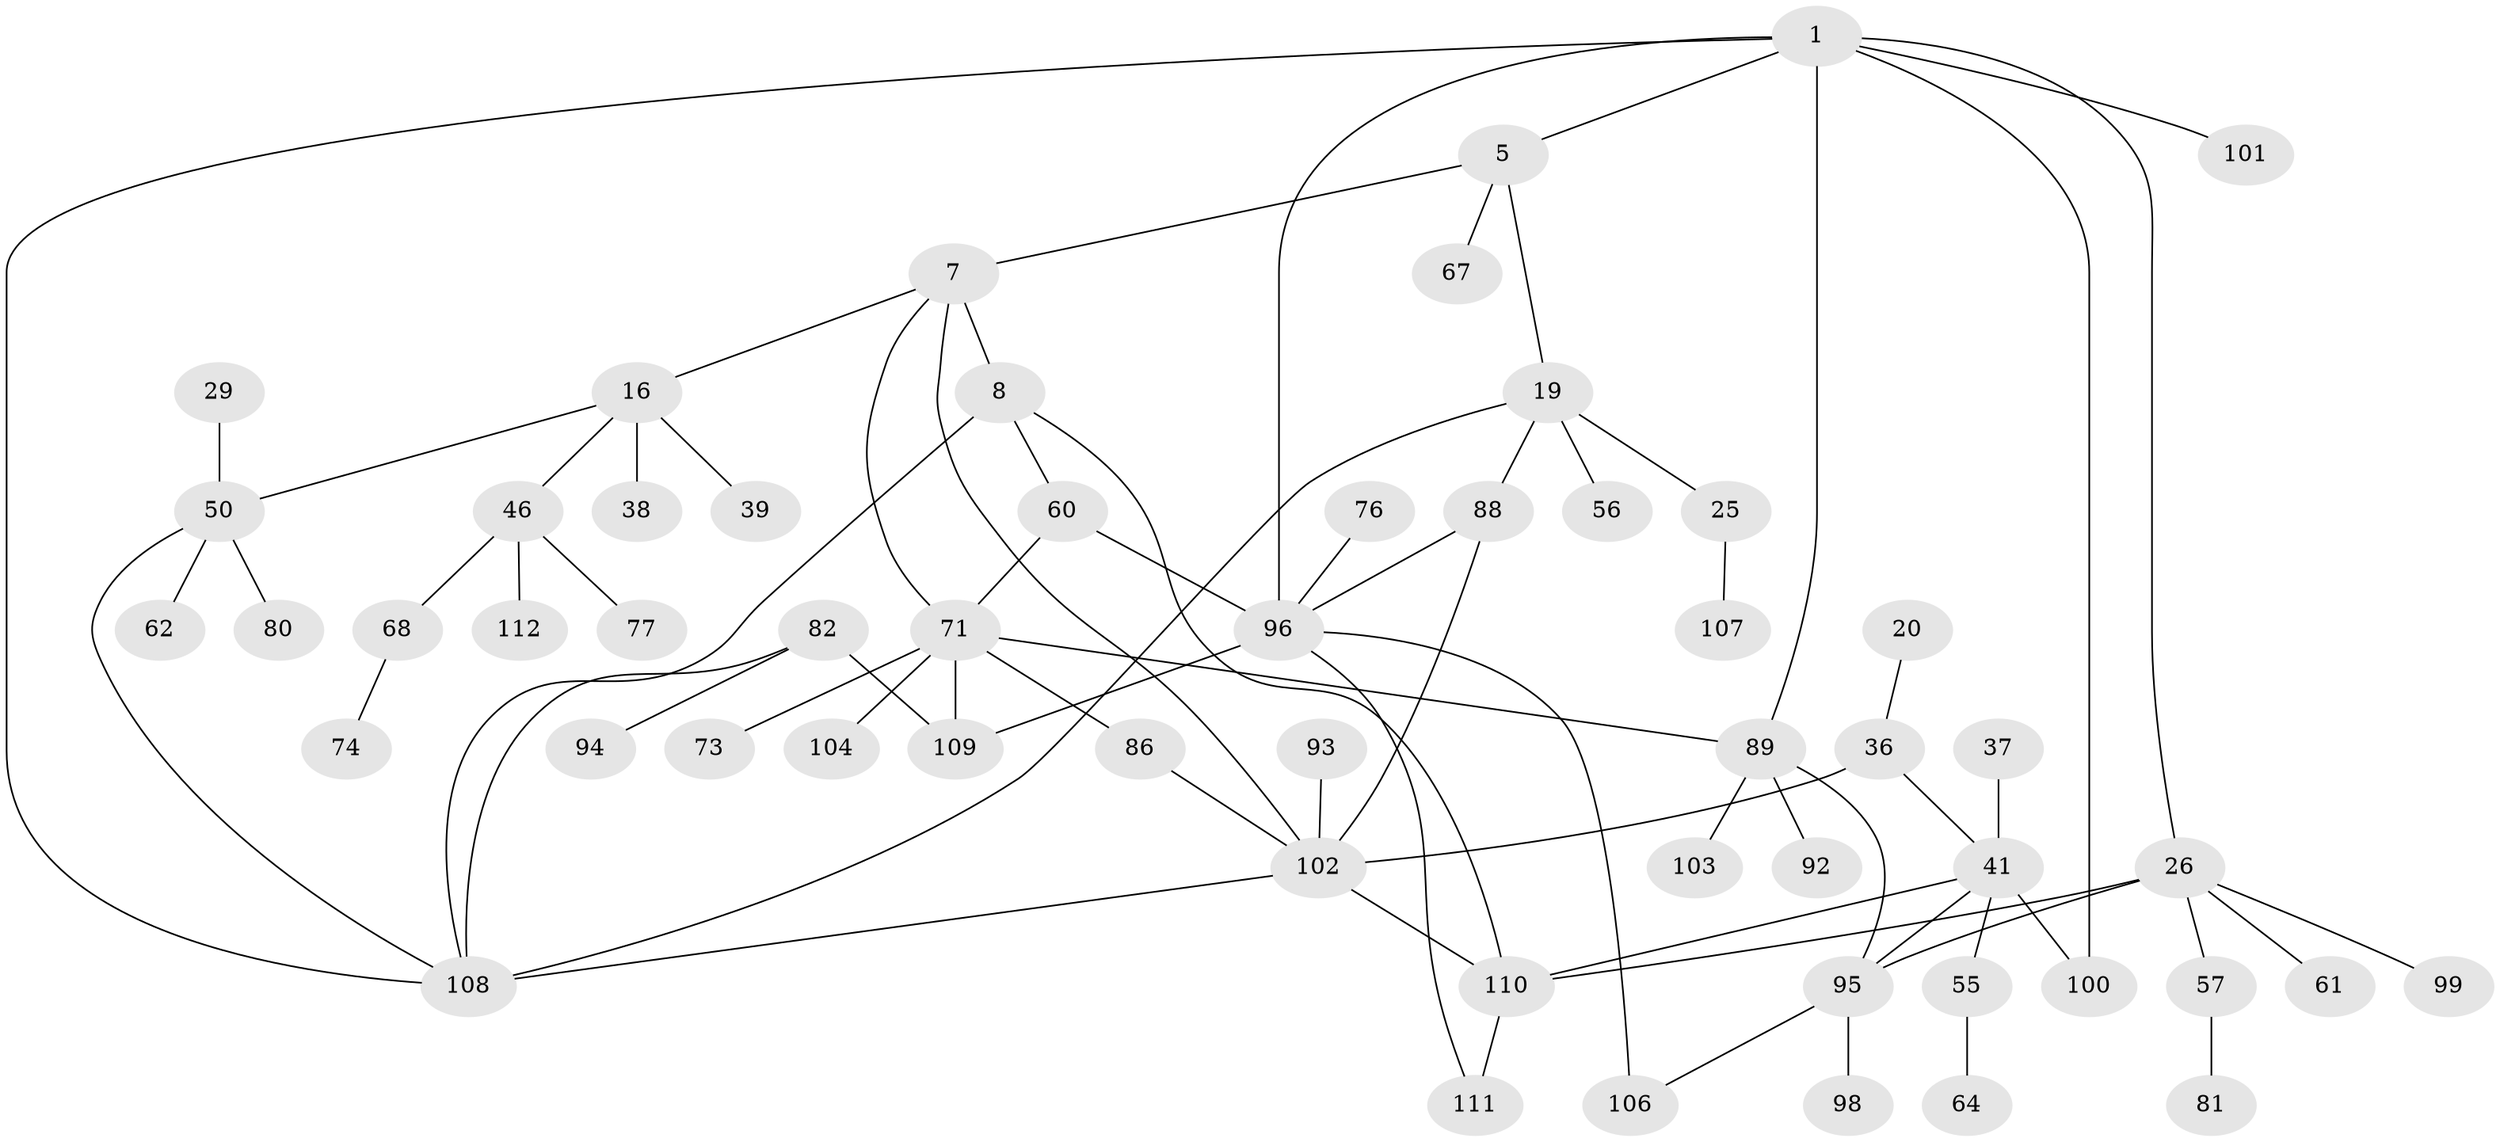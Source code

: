// original degree distribution, {9: 0.008928571428571428, 6: 0.026785714285714284, 3: 0.25892857142857145, 4: 0.13392857142857142, 5: 0.044642857142857144, 2: 0.25, 1: 0.2767857142857143}
// Generated by graph-tools (version 1.1) at 2025/42/03/09/25 04:42:33]
// undirected, 56 vertices, 75 edges
graph export_dot {
graph [start="1"]
  node [color=gray90,style=filled];
  1;
  5;
  7 [super="+6"];
  8;
  16;
  19 [super="+10"];
  20;
  25;
  26 [super="+2"];
  29;
  36 [super="+13"];
  37;
  38;
  39;
  41 [super="+9"];
  46;
  50 [super="+22"];
  55;
  56;
  57;
  60 [super="+12+23"];
  61;
  62;
  64;
  67;
  68;
  71 [super="+66+42"];
  73;
  74;
  76;
  77;
  80;
  81;
  82 [super="+79"];
  86;
  88 [super="+31"];
  89 [super="+53+63+87"];
  92;
  93;
  94 [super="+85"];
  95 [super="+84+83"];
  96 [super="+48+59+75"];
  98;
  99;
  100 [super="+90"];
  101;
  102 [super="+72+49+15"];
  103;
  104;
  106;
  107;
  108 [super="+18+91+78"];
  109 [super="+52"];
  110 [super="+97+105"];
  111;
  112;
  1 -- 5;
  1 -- 26 [weight=2];
  1 -- 101;
  1 -- 96 [weight=2];
  1 -- 100;
  1 -- 108;
  1 -- 89;
  5 -- 67;
  5 -- 7;
  5 -- 19;
  7 -- 16;
  7 -- 8 [weight=2];
  7 -- 71;
  7 -- 102;
  8 -- 60;
  8 -- 108;
  8 -- 110;
  16 -- 38;
  16 -- 39;
  16 -- 46;
  16 -- 50;
  19 -- 56;
  19 -- 25;
  19 -- 88;
  19 -- 108;
  20 -- 36;
  25 -- 107;
  26 -- 57;
  26 -- 99;
  26 -- 61;
  26 -- 110 [weight=2];
  26 -- 95 [weight=2];
  29 -- 50;
  36 -- 41 [weight=2];
  36 -- 102 [weight=3];
  37 -- 41;
  41 -- 55;
  41 -- 110;
  41 -- 95;
  41 -- 100;
  46 -- 68;
  46 -- 77;
  46 -- 112;
  50 -- 62;
  50 -- 80;
  50 -- 108;
  55 -- 64;
  57 -- 81;
  60 -- 71 [weight=2];
  60 -- 96 [weight=2];
  68 -- 74;
  71 -- 104;
  71 -- 73;
  71 -- 86;
  71 -- 109 [weight=2];
  71 -- 89;
  76 -- 96;
  82 -- 94 [weight=2];
  82 -- 109;
  82 -- 108;
  86 -- 102;
  88 -- 96;
  88 -- 102;
  89 -- 103;
  89 -- 92;
  89 -- 95;
  93 -- 102;
  95 -- 106;
  95 -- 98;
  96 -- 109;
  96 -- 106;
  96 -- 111;
  102 -- 110;
  102 -- 108;
  110 -- 111;
}
